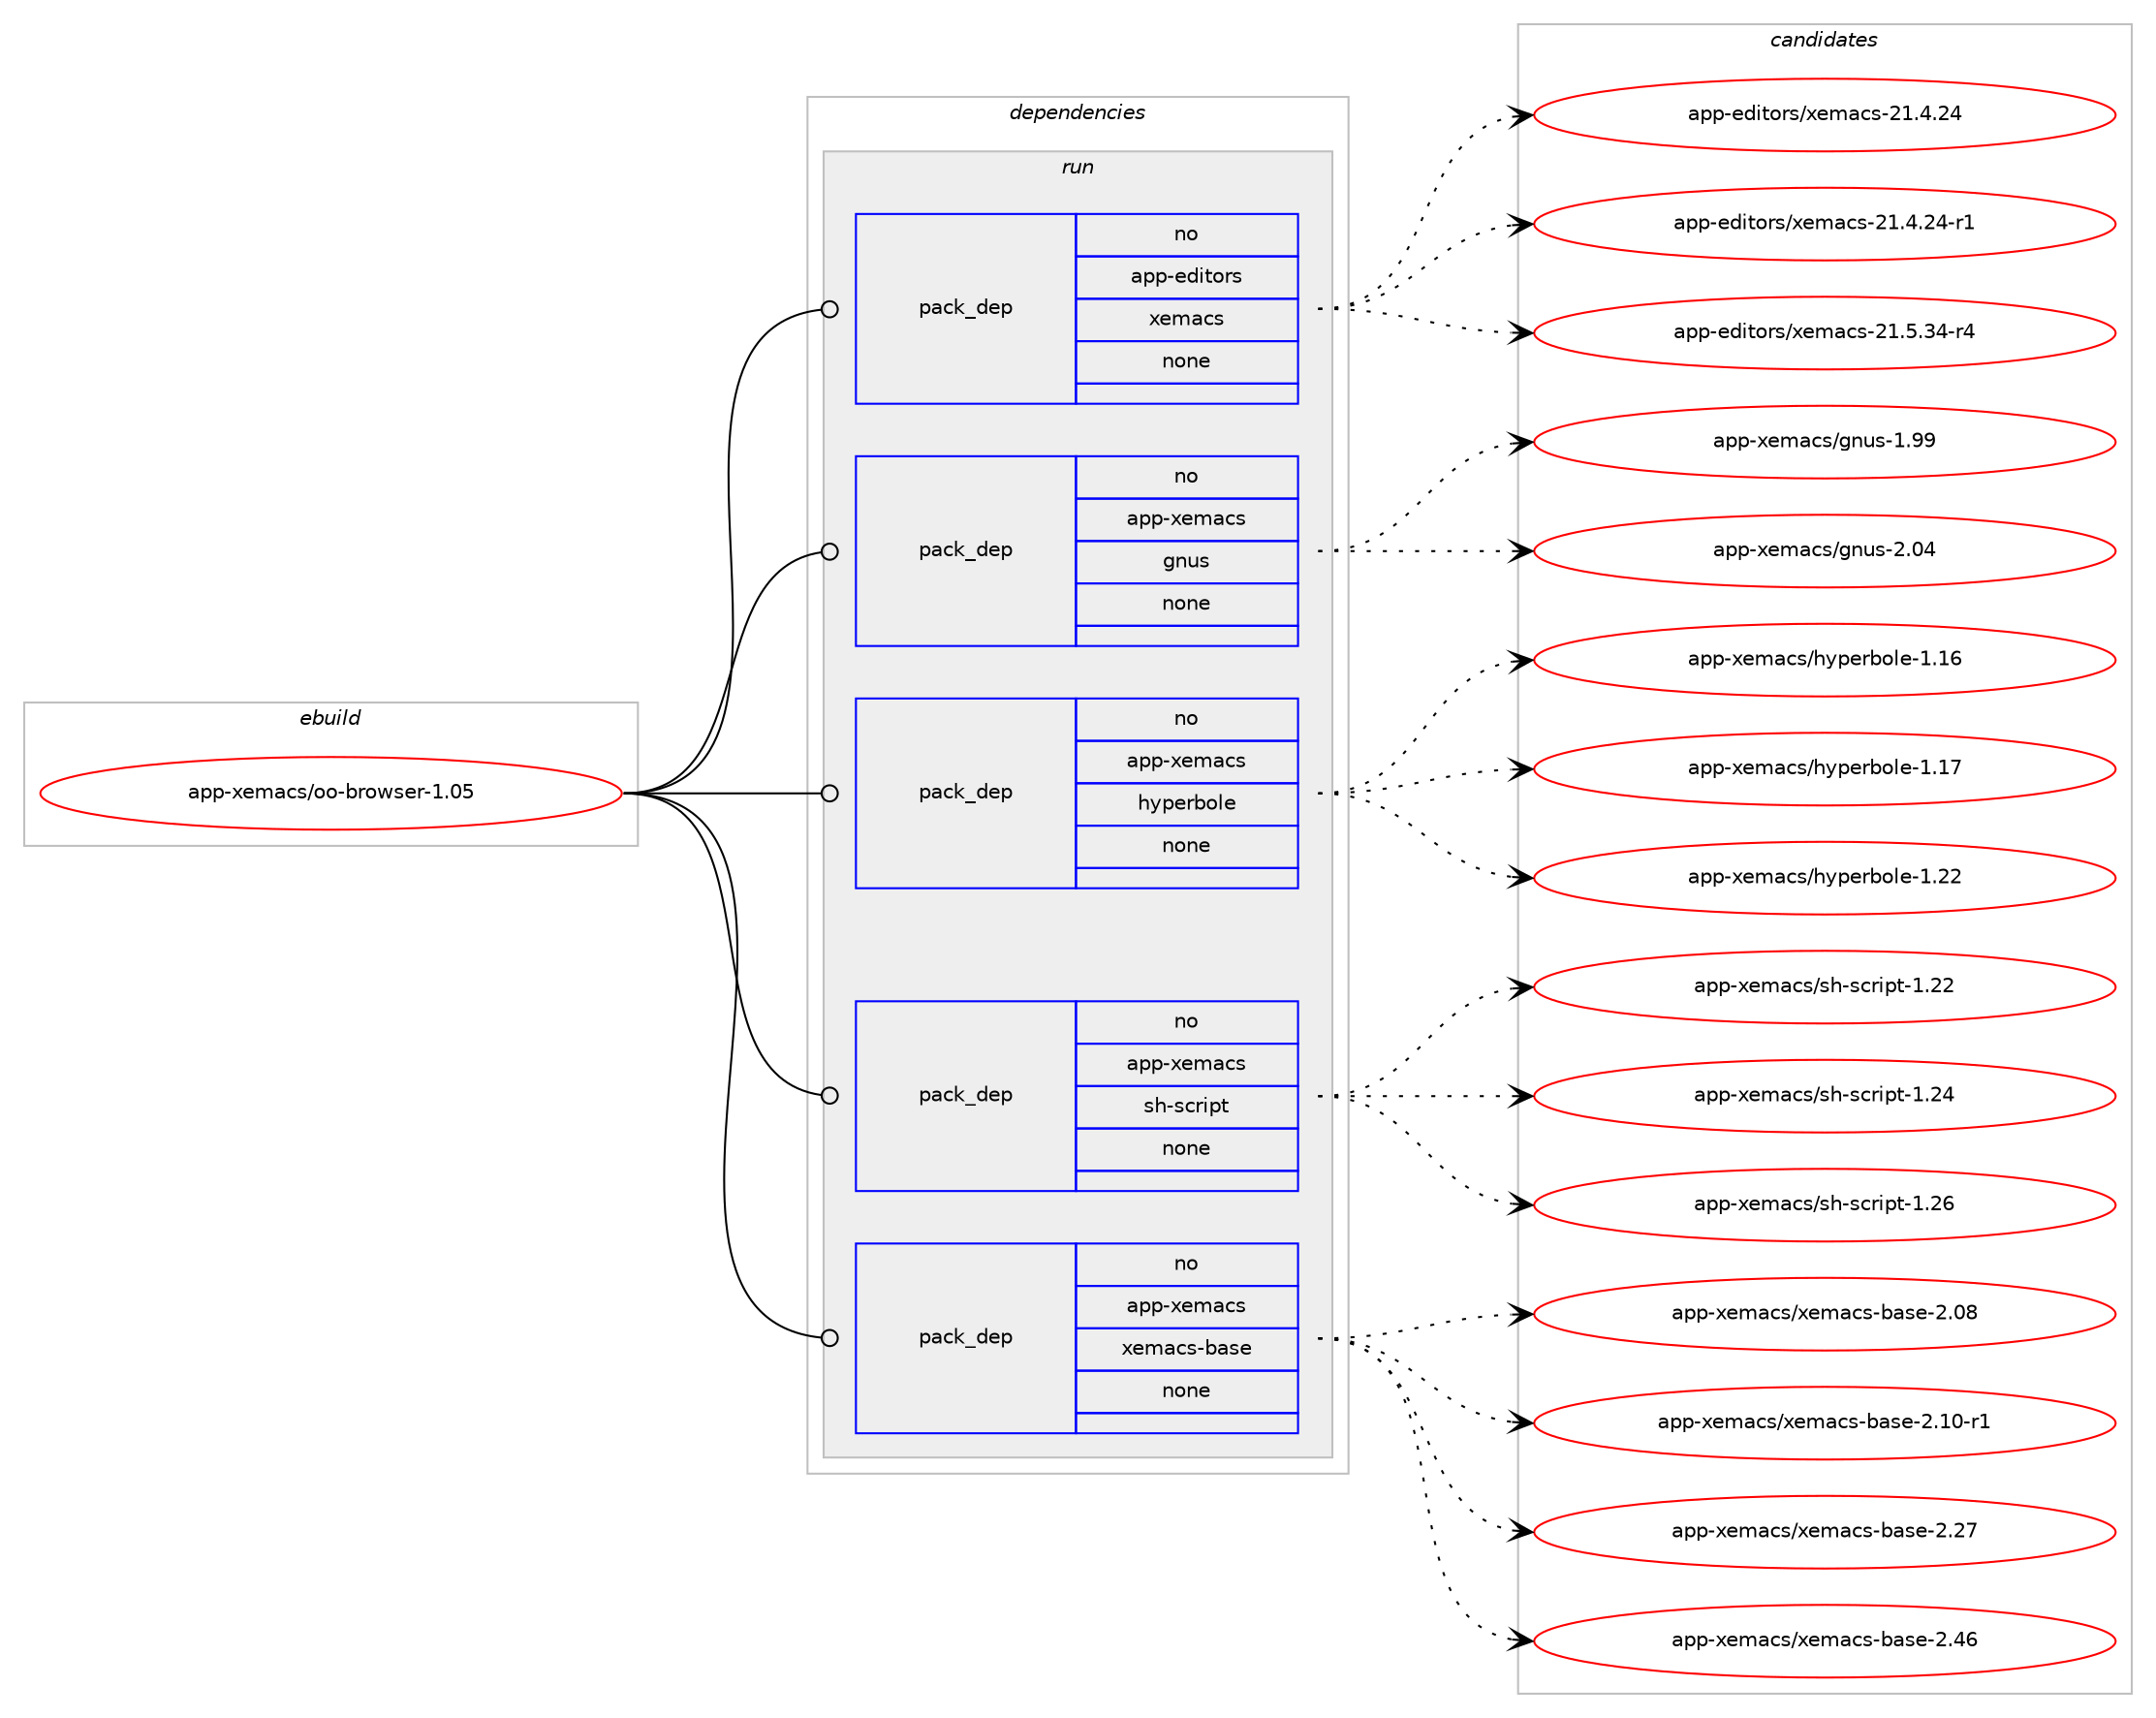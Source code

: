 digraph prolog {

# *************
# Graph options
# *************

newrank=true;
concentrate=true;
compound=true;
graph [rankdir=LR,fontname=Helvetica,fontsize=10,ranksep=1.5];#, ranksep=2.5, nodesep=0.2];
edge  [arrowhead=vee];
node  [fontname=Helvetica,fontsize=10];

# **********
# The ebuild
# **********

subgraph cluster_leftcol {
color=gray;
rank=same;
label=<<i>ebuild</i>>;
id [label="app-xemacs/oo-browser-1.05", color=red, width=4, href="../app-xemacs/oo-browser-1.05.svg"];
}

# ****************
# The dependencies
# ****************

subgraph cluster_midcol {
color=gray;
label=<<i>dependencies</i>>;
subgraph cluster_compile {
fillcolor="#eeeeee";
style=filled;
label=<<i>compile</i>>;
}
subgraph cluster_compileandrun {
fillcolor="#eeeeee";
style=filled;
label=<<i>compile and run</i>>;
}
subgraph cluster_run {
fillcolor="#eeeeee";
style=filled;
label=<<i>run</i>>;
subgraph pack938515 {
dependency1315797 [label=<<TABLE BORDER="0" CELLBORDER="1" CELLSPACING="0" CELLPADDING="4" WIDTH="220"><TR><TD ROWSPAN="6" CELLPADDING="30">pack_dep</TD></TR><TR><TD WIDTH="110">no</TD></TR><TR><TD>app-editors</TD></TR><TR><TD>xemacs</TD></TR><TR><TD>none</TD></TR><TR><TD></TD></TR></TABLE>>, shape=none, color=blue];
}
id:e -> dependency1315797:w [weight=20,style="solid",arrowhead="odot"];
subgraph pack938516 {
dependency1315798 [label=<<TABLE BORDER="0" CELLBORDER="1" CELLSPACING="0" CELLPADDING="4" WIDTH="220"><TR><TD ROWSPAN="6" CELLPADDING="30">pack_dep</TD></TR><TR><TD WIDTH="110">no</TD></TR><TR><TD>app-xemacs</TD></TR><TR><TD>gnus</TD></TR><TR><TD>none</TD></TR><TR><TD></TD></TR></TABLE>>, shape=none, color=blue];
}
id:e -> dependency1315798:w [weight=20,style="solid",arrowhead="odot"];
subgraph pack938517 {
dependency1315799 [label=<<TABLE BORDER="0" CELLBORDER="1" CELLSPACING="0" CELLPADDING="4" WIDTH="220"><TR><TD ROWSPAN="6" CELLPADDING="30">pack_dep</TD></TR><TR><TD WIDTH="110">no</TD></TR><TR><TD>app-xemacs</TD></TR><TR><TD>hyperbole</TD></TR><TR><TD>none</TD></TR><TR><TD></TD></TR></TABLE>>, shape=none, color=blue];
}
id:e -> dependency1315799:w [weight=20,style="solid",arrowhead="odot"];
subgraph pack938518 {
dependency1315800 [label=<<TABLE BORDER="0" CELLBORDER="1" CELLSPACING="0" CELLPADDING="4" WIDTH="220"><TR><TD ROWSPAN="6" CELLPADDING="30">pack_dep</TD></TR><TR><TD WIDTH="110">no</TD></TR><TR><TD>app-xemacs</TD></TR><TR><TD>sh-script</TD></TR><TR><TD>none</TD></TR><TR><TD></TD></TR></TABLE>>, shape=none, color=blue];
}
id:e -> dependency1315800:w [weight=20,style="solid",arrowhead="odot"];
subgraph pack938519 {
dependency1315801 [label=<<TABLE BORDER="0" CELLBORDER="1" CELLSPACING="0" CELLPADDING="4" WIDTH="220"><TR><TD ROWSPAN="6" CELLPADDING="30">pack_dep</TD></TR><TR><TD WIDTH="110">no</TD></TR><TR><TD>app-xemacs</TD></TR><TR><TD>xemacs-base</TD></TR><TR><TD>none</TD></TR><TR><TD></TD></TR></TABLE>>, shape=none, color=blue];
}
id:e -> dependency1315801:w [weight=20,style="solid",arrowhead="odot"];
}
}

# **************
# The candidates
# **************

subgraph cluster_choices {
rank=same;
color=gray;
label=<<i>candidates</i>>;

subgraph choice938515 {
color=black;
nodesep=1;
choice97112112451011001051161111141154712010110997991154550494652465052 [label="app-editors/xemacs-21.4.24", color=red, width=4,href="../app-editors/xemacs-21.4.24.svg"];
choice971121124510110010511611111411547120101109979911545504946524650524511449 [label="app-editors/xemacs-21.4.24-r1", color=red, width=4,href="../app-editors/xemacs-21.4.24-r1.svg"];
choice971121124510110010511611111411547120101109979911545504946534651524511452 [label="app-editors/xemacs-21.5.34-r4", color=red, width=4,href="../app-editors/xemacs-21.5.34-r4.svg"];
dependency1315797:e -> choice97112112451011001051161111141154712010110997991154550494652465052:w [style=dotted,weight="100"];
dependency1315797:e -> choice971121124510110010511611111411547120101109979911545504946524650524511449:w [style=dotted,weight="100"];
dependency1315797:e -> choice971121124510110010511611111411547120101109979911545504946534651524511452:w [style=dotted,weight="100"];
}
subgraph choice938516 {
color=black;
nodesep=1;
choice97112112451201011099799115471031101171154549465757 [label="app-xemacs/gnus-1.99", color=red, width=4,href="../app-xemacs/gnus-1.99.svg"];
choice97112112451201011099799115471031101171154550464852 [label="app-xemacs/gnus-2.04", color=red, width=4,href="../app-xemacs/gnus-2.04.svg"];
dependency1315798:e -> choice97112112451201011099799115471031101171154549465757:w [style=dotted,weight="100"];
dependency1315798:e -> choice97112112451201011099799115471031101171154550464852:w [style=dotted,weight="100"];
}
subgraph choice938517 {
color=black;
nodesep=1;
choice9711211245120101109979911547104121112101114981111081014549464954 [label="app-xemacs/hyperbole-1.16", color=red, width=4,href="../app-xemacs/hyperbole-1.16.svg"];
choice9711211245120101109979911547104121112101114981111081014549464955 [label="app-xemacs/hyperbole-1.17", color=red, width=4,href="../app-xemacs/hyperbole-1.17.svg"];
choice9711211245120101109979911547104121112101114981111081014549465050 [label="app-xemacs/hyperbole-1.22", color=red, width=4,href="../app-xemacs/hyperbole-1.22.svg"];
dependency1315799:e -> choice9711211245120101109979911547104121112101114981111081014549464954:w [style=dotted,weight="100"];
dependency1315799:e -> choice9711211245120101109979911547104121112101114981111081014549464955:w [style=dotted,weight="100"];
dependency1315799:e -> choice9711211245120101109979911547104121112101114981111081014549465050:w [style=dotted,weight="100"];
}
subgraph choice938518 {
color=black;
nodesep=1;
choice971121124512010110997991154711510445115991141051121164549465050 [label="app-xemacs/sh-script-1.22", color=red, width=4,href="../app-xemacs/sh-script-1.22.svg"];
choice971121124512010110997991154711510445115991141051121164549465052 [label="app-xemacs/sh-script-1.24", color=red, width=4,href="../app-xemacs/sh-script-1.24.svg"];
choice971121124512010110997991154711510445115991141051121164549465054 [label="app-xemacs/sh-script-1.26", color=red, width=4,href="../app-xemacs/sh-script-1.26.svg"];
dependency1315800:e -> choice971121124512010110997991154711510445115991141051121164549465050:w [style=dotted,weight="100"];
dependency1315800:e -> choice971121124512010110997991154711510445115991141051121164549465052:w [style=dotted,weight="100"];
dependency1315800:e -> choice971121124512010110997991154711510445115991141051121164549465054:w [style=dotted,weight="100"];
}
subgraph choice938519 {
color=black;
nodesep=1;
choice971121124512010110997991154712010110997991154598971151014550464856 [label="app-xemacs/xemacs-base-2.08", color=red, width=4,href="../app-xemacs/xemacs-base-2.08.svg"];
choice9711211245120101109979911547120101109979911545989711510145504649484511449 [label="app-xemacs/xemacs-base-2.10-r1", color=red, width=4,href="../app-xemacs/xemacs-base-2.10-r1.svg"];
choice971121124512010110997991154712010110997991154598971151014550465055 [label="app-xemacs/xemacs-base-2.27", color=red, width=4,href="../app-xemacs/xemacs-base-2.27.svg"];
choice971121124512010110997991154712010110997991154598971151014550465254 [label="app-xemacs/xemacs-base-2.46", color=red, width=4,href="../app-xemacs/xemacs-base-2.46.svg"];
dependency1315801:e -> choice971121124512010110997991154712010110997991154598971151014550464856:w [style=dotted,weight="100"];
dependency1315801:e -> choice9711211245120101109979911547120101109979911545989711510145504649484511449:w [style=dotted,weight="100"];
dependency1315801:e -> choice971121124512010110997991154712010110997991154598971151014550465055:w [style=dotted,weight="100"];
dependency1315801:e -> choice971121124512010110997991154712010110997991154598971151014550465254:w [style=dotted,weight="100"];
}
}

}
